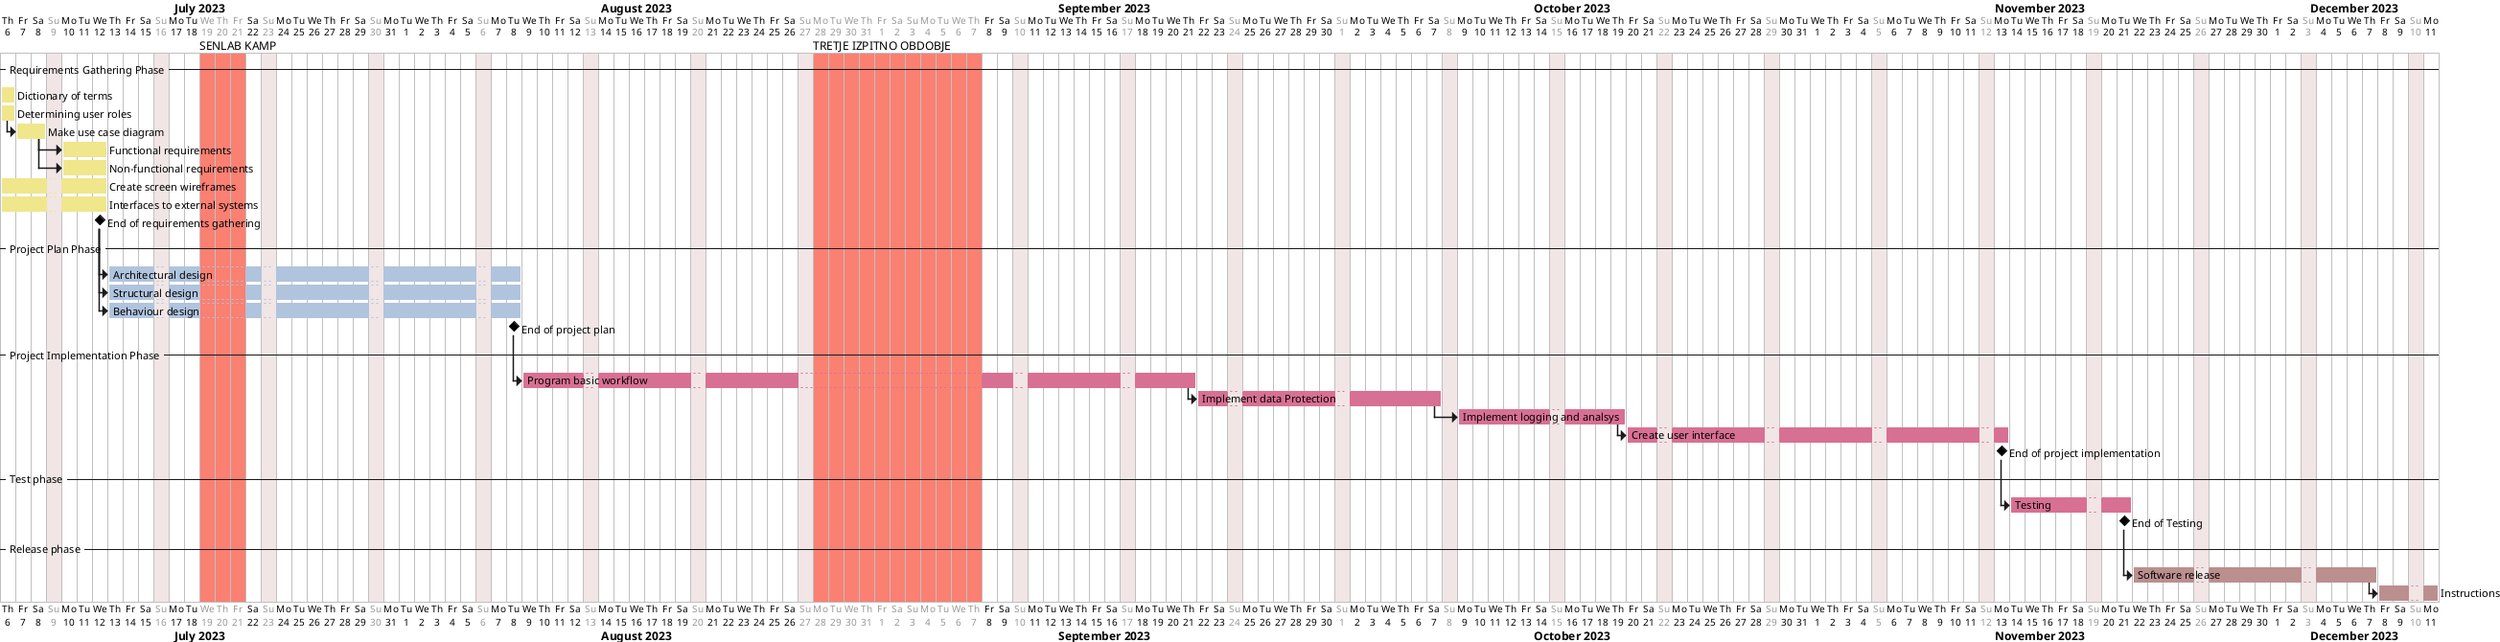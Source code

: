 @startgantt
sundays are closed
Project starts 2023-07-06
2023-08-28 to 2023-09-07 are named [TRETJE IZPITNO OBDOBJE] and are closed and are colored in salmon
2023-07-19 to 2023-07-21 are named [SENLAB KAMP] and are closed and are colored in salmon

-- Requirements Gathering Phase --
[Dictionary of terms] starts 2023-07-06 and ends 2023-07-06 and is colored in Khaki
[Determining user roles] starts 2023-07-06 and ends 2023-07-06 and is colored in Khaki
[Make use case diagram] starts at [Determining user roles]'s end and ends 2023-07-08 and is colored in Khaki
[Functional requirements] starts at [Make use case diagram]'s end and ends 2023-07-12 and is colored in Khaki
[Non-functional requirements] starts at [Make use case diagram]'s end and ends 2023-07-12 and is colored in Khaki
[Create screen wireframes] starts at 2023-07-06 and ends 2023-07-12 and is colored in Khaki
[Interfaces to external systems] starts at 2023-07-06 and ends 2023-07-12 and is colored in Khaki
[End of requirements gathering] happens at [Interfaces to external systems]'s end

-- Project Plan Phase --
[Architectural design] starts at [End of requirements gathering]'s end and lasts 20 days and is colored in LightSteelBlue
[Structural design] starts at [End of requirements gathering]'s end and lasts 20 days and is colored in LightSteelBlue
[Behaviour design] starts at [End of requirements gathering]'s end and lasts 20 days and is colored in LightSteelBlue
[End of project plan] happens at [Behaviour design]'s end

-- Project Implementation Phase --
[Program basic workflow] starts at [End of project plan]'s end and lasts 28 days and is colored in PaleVioletRed
[Implement data Protection] starts at [Program basic workflow]'s end and lasts 14 days and is colored in PaleVioletRed
[Implement logging and analsys] starts at [Implement data Protection]'s end and lasts 10 days and is colored in PaleVioletRed
[Create user interface] starts at [Implement logging and analsys]'s end and lasts 21 days and is colored in PaleVioletRed
[End of project implementation] happens at [Create user interface]'s end

-- Test phase --
[Testing] starts at [End of project implementation]'s end and lasts 7 days and is colored in PaleVioletRed
[End of Testing] happens at [Testing]'s end

-- Release phase --
[Software release] starts at [End of Testing]'s end and lasts 14 days and is colored in RosyBrown
[Instructions] starts at [Software release]'s end and lasts 3 days and is colored in RosyBrown

@endgantt